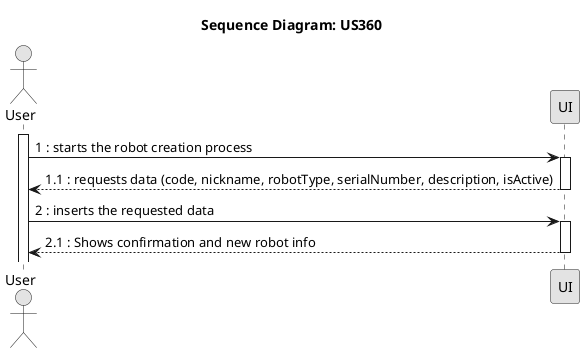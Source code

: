 @startuml
skinparam Monochrome true
skinparam PackageStyle rectangle
skinparam Shadowing false

title Sequence Diagram: US360

actor "User" as User
participant "UI" as UI 

activate User
User -> UI : 1 : starts the robot creation process
activate UI
UI --> User : 1.1 : requests data (code, nickname, robotType, serialNumber, description, isActive)
deactivate UI
User -> UI : 2 : inserts the requested data 
activate UI
UI --> User : 2.1 : Shows confirmation and new robot info

deactivate UI

@enduml
